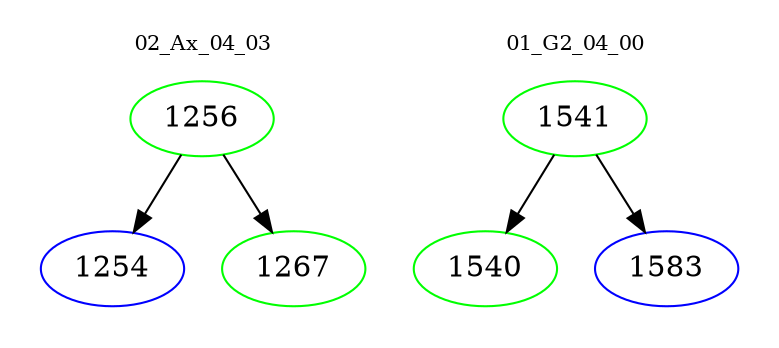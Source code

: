 digraph{
subgraph cluster_0 {
color = white
label = "02_Ax_04_03";
fontsize=10;
T0_1256 [label="1256", color="green"]
T0_1256 -> T0_1254 [color="black"]
T0_1254 [label="1254", color="blue"]
T0_1256 -> T0_1267 [color="black"]
T0_1267 [label="1267", color="green"]
}
subgraph cluster_1 {
color = white
label = "01_G2_04_00";
fontsize=10;
T1_1541 [label="1541", color="green"]
T1_1541 -> T1_1540 [color="black"]
T1_1540 [label="1540", color="green"]
T1_1541 -> T1_1583 [color="black"]
T1_1583 [label="1583", color="blue"]
}
}
